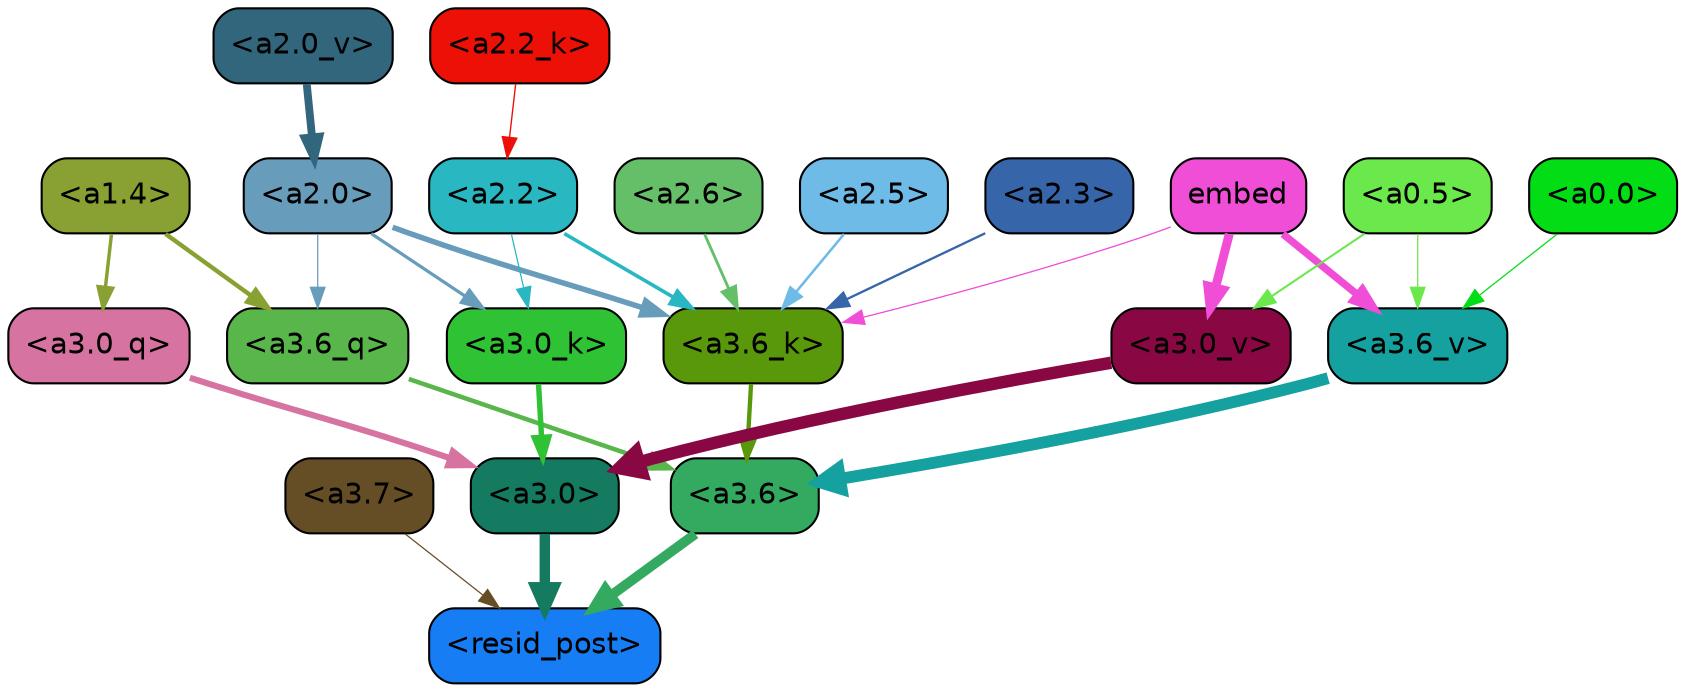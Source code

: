 strict digraph "" {
	graph [bgcolor=transparent,
		layout=dot,
		overlap=false,
		splines=true
	];
	"<a3.7>"	[color=black,
		fillcolor="#654e25",
		fontname=Helvetica,
		shape=box,
		style="filled, rounded"];
	"<resid_post>"	[color=black,
		fillcolor="#167df4",
		fontname=Helvetica,
		shape=box,
		style="filled, rounded"];
	"<a3.7>" -> "<resid_post>"	[color="#654e25",
		penwidth=0.6];
	"<a3.6>"	[color=black,
		fillcolor="#33aa60",
		fontname=Helvetica,
		shape=box,
		style="filled, rounded"];
	"<a3.6>" -> "<resid_post>"	[color="#33aa60",
		penwidth=4.748674273490906];
	"<a3.0>"	[color=black,
		fillcolor="#147b60",
		fontname=Helvetica,
		shape=box,
		style="filled, rounded"];
	"<a3.0>" -> "<resid_post>"	[color="#147b60",
		penwidth=5.004031300544739];
	"<a3.6_q>"	[color=black,
		fillcolor="#58b64a",
		fontname=Helvetica,
		shape=box,
		style="filled, rounded"];
	"<a3.6_q>" -> "<a3.6>"	[color="#58b64a",
		penwidth=2.1656854450702667];
	"<a3.0_q>"	[color=black,
		fillcolor="#d673a1",
		fontname=Helvetica,
		shape=box,
		style="filled, rounded"];
	"<a3.0_q>" -> "<a3.0>"	[color="#d673a1",
		penwidth=2.95696559548378];
	"<a3.6_k>"	[color=black,
		fillcolor="#5a980b",
		fontname=Helvetica,
		shape=box,
		style="filled, rounded"];
	"<a3.6_k>" -> "<a3.6>"	[color="#5a980b",
		penwidth=2.086437076330185];
	"<a3.0_k>"	[color=black,
		fillcolor="#2fc234",
		fontname=Helvetica,
		shape=box,
		style="filled, rounded"];
	"<a3.0_k>" -> "<a3.0>"	[color="#2fc234",
		penwidth=2.5988530814647675];
	"<a3.6_v>"	[color=black,
		fillcolor="#14a19f",
		fontname=Helvetica,
		shape=box,
		style="filled, rounded"];
	"<a3.6_v>" -> "<a3.6>"	[color="#14a19f",
		penwidth=5.669987380504608];
	"<a3.0_v>"	[color=black,
		fillcolor="#890844",
		fontname=Helvetica,
		shape=box,
		style="filled, rounded"];
	"<a3.0_v>" -> "<a3.0>"	[color="#890844",
		penwidth=5.9515902400016785];
	"<a2.0>"	[color=black,
		fillcolor="#679cbb",
		fontname=Helvetica,
		shape=box,
		style="filled, rounded"];
	"<a2.0>" -> "<a3.6_q>"	[color="#679cbb",
		penwidth=0.6];
	"<a2.0>" -> "<a3.6_k>"	[color="#679cbb",
		penwidth=2.6423546075820923];
	"<a2.0>" -> "<a3.0_k>"	[color="#679cbb",
		penwidth=1.5482127666473389];
	"<a1.4>"	[color=black,
		fillcolor="#89a033",
		fontname=Helvetica,
		shape=box,
		style="filled, rounded"];
	"<a1.4>" -> "<a3.6_q>"	[color="#89a033",
		penwidth=2.1035547256469727];
	"<a1.4>" -> "<a3.0_q>"	[color="#89a033",
		penwidth=1.6541699171066284];
	"<a2.6>"	[color=black,
		fillcolor="#65bf69",
		fontname=Helvetica,
		shape=box,
		style="filled, rounded"];
	"<a2.6>" -> "<a3.6_k>"	[color="#65bf69",
		penwidth=1.3718644380569458];
	"<a2.5>"	[color=black,
		fillcolor="#6ebbe8",
		fontname=Helvetica,
		shape=box,
		style="filled, rounded"];
	"<a2.5>" -> "<a3.6_k>"	[color="#6ebbe8",
		penwidth=1.231603980064392];
	"<a2.3>"	[color=black,
		fillcolor="#3765aa",
		fontname=Helvetica,
		shape=box,
		style="filled, rounded"];
	"<a2.3>" -> "<a3.6_k>"	[color="#3765aa",
		penwidth=1.1117559671401978];
	"<a2.2>"	[color=black,
		fillcolor="#29b7c2",
		fontname=Helvetica,
		shape=box,
		style="filled, rounded"];
	"<a2.2>" -> "<a3.6_k>"	[color="#29b7c2",
		penwidth=1.7315057516098022];
	"<a2.2>" -> "<a3.0_k>"	[color="#29b7c2",
		penwidth=0.6];
	embed	[color=black,
		fillcolor="#f14ed8",
		fontname=Helvetica,
		shape=box,
		style="filled, rounded"];
	embed -> "<a3.6_k>"	[color="#f14ed8",
		penwidth=0.6229734420776367];
	embed -> "<a3.6_v>"	[color="#f14ed8",
		penwidth=3.56406831741333];
	embed -> "<a3.0_v>"	[color="#f14ed8",
		penwidth=4.293717980384827];
	"<a0.5>"	[color=black,
		fillcolor="#6be84b",
		fontname=Helvetica,
		shape=box,
		style="filled, rounded"];
	"<a0.5>" -> "<a3.6_v>"	[color="#6be84b",
		penwidth=0.6];
	"<a0.5>" -> "<a3.0_v>"	[color="#6be84b",
		penwidth=0.9916514158248901];
	"<a0.0>"	[color=black,
		fillcolor="#03dd16",
		fontname=Helvetica,
		shape=box,
		style="filled, rounded"];
	"<a0.0>" -> "<a3.6_v>"	[color="#03dd16",
		penwidth=0.6];
	"<a2.2_k>"	[color=black,
		fillcolor="#ed1006",
		fontname=Helvetica,
		shape=box,
		style="filled, rounded"];
	"<a2.2_k>" -> "<a2.2>"	[color="#ed1006",
		penwidth=0.6648573875427246];
	"<a2.0_v>"	[color=black,
		fillcolor="#32667c",
		fontname=Helvetica,
		shape=box,
		style="filled, rounded"];
	"<a2.0_v>" -> "<a2.0>"	[color="#32667c",
		penwidth=3.76983106136322];
}
